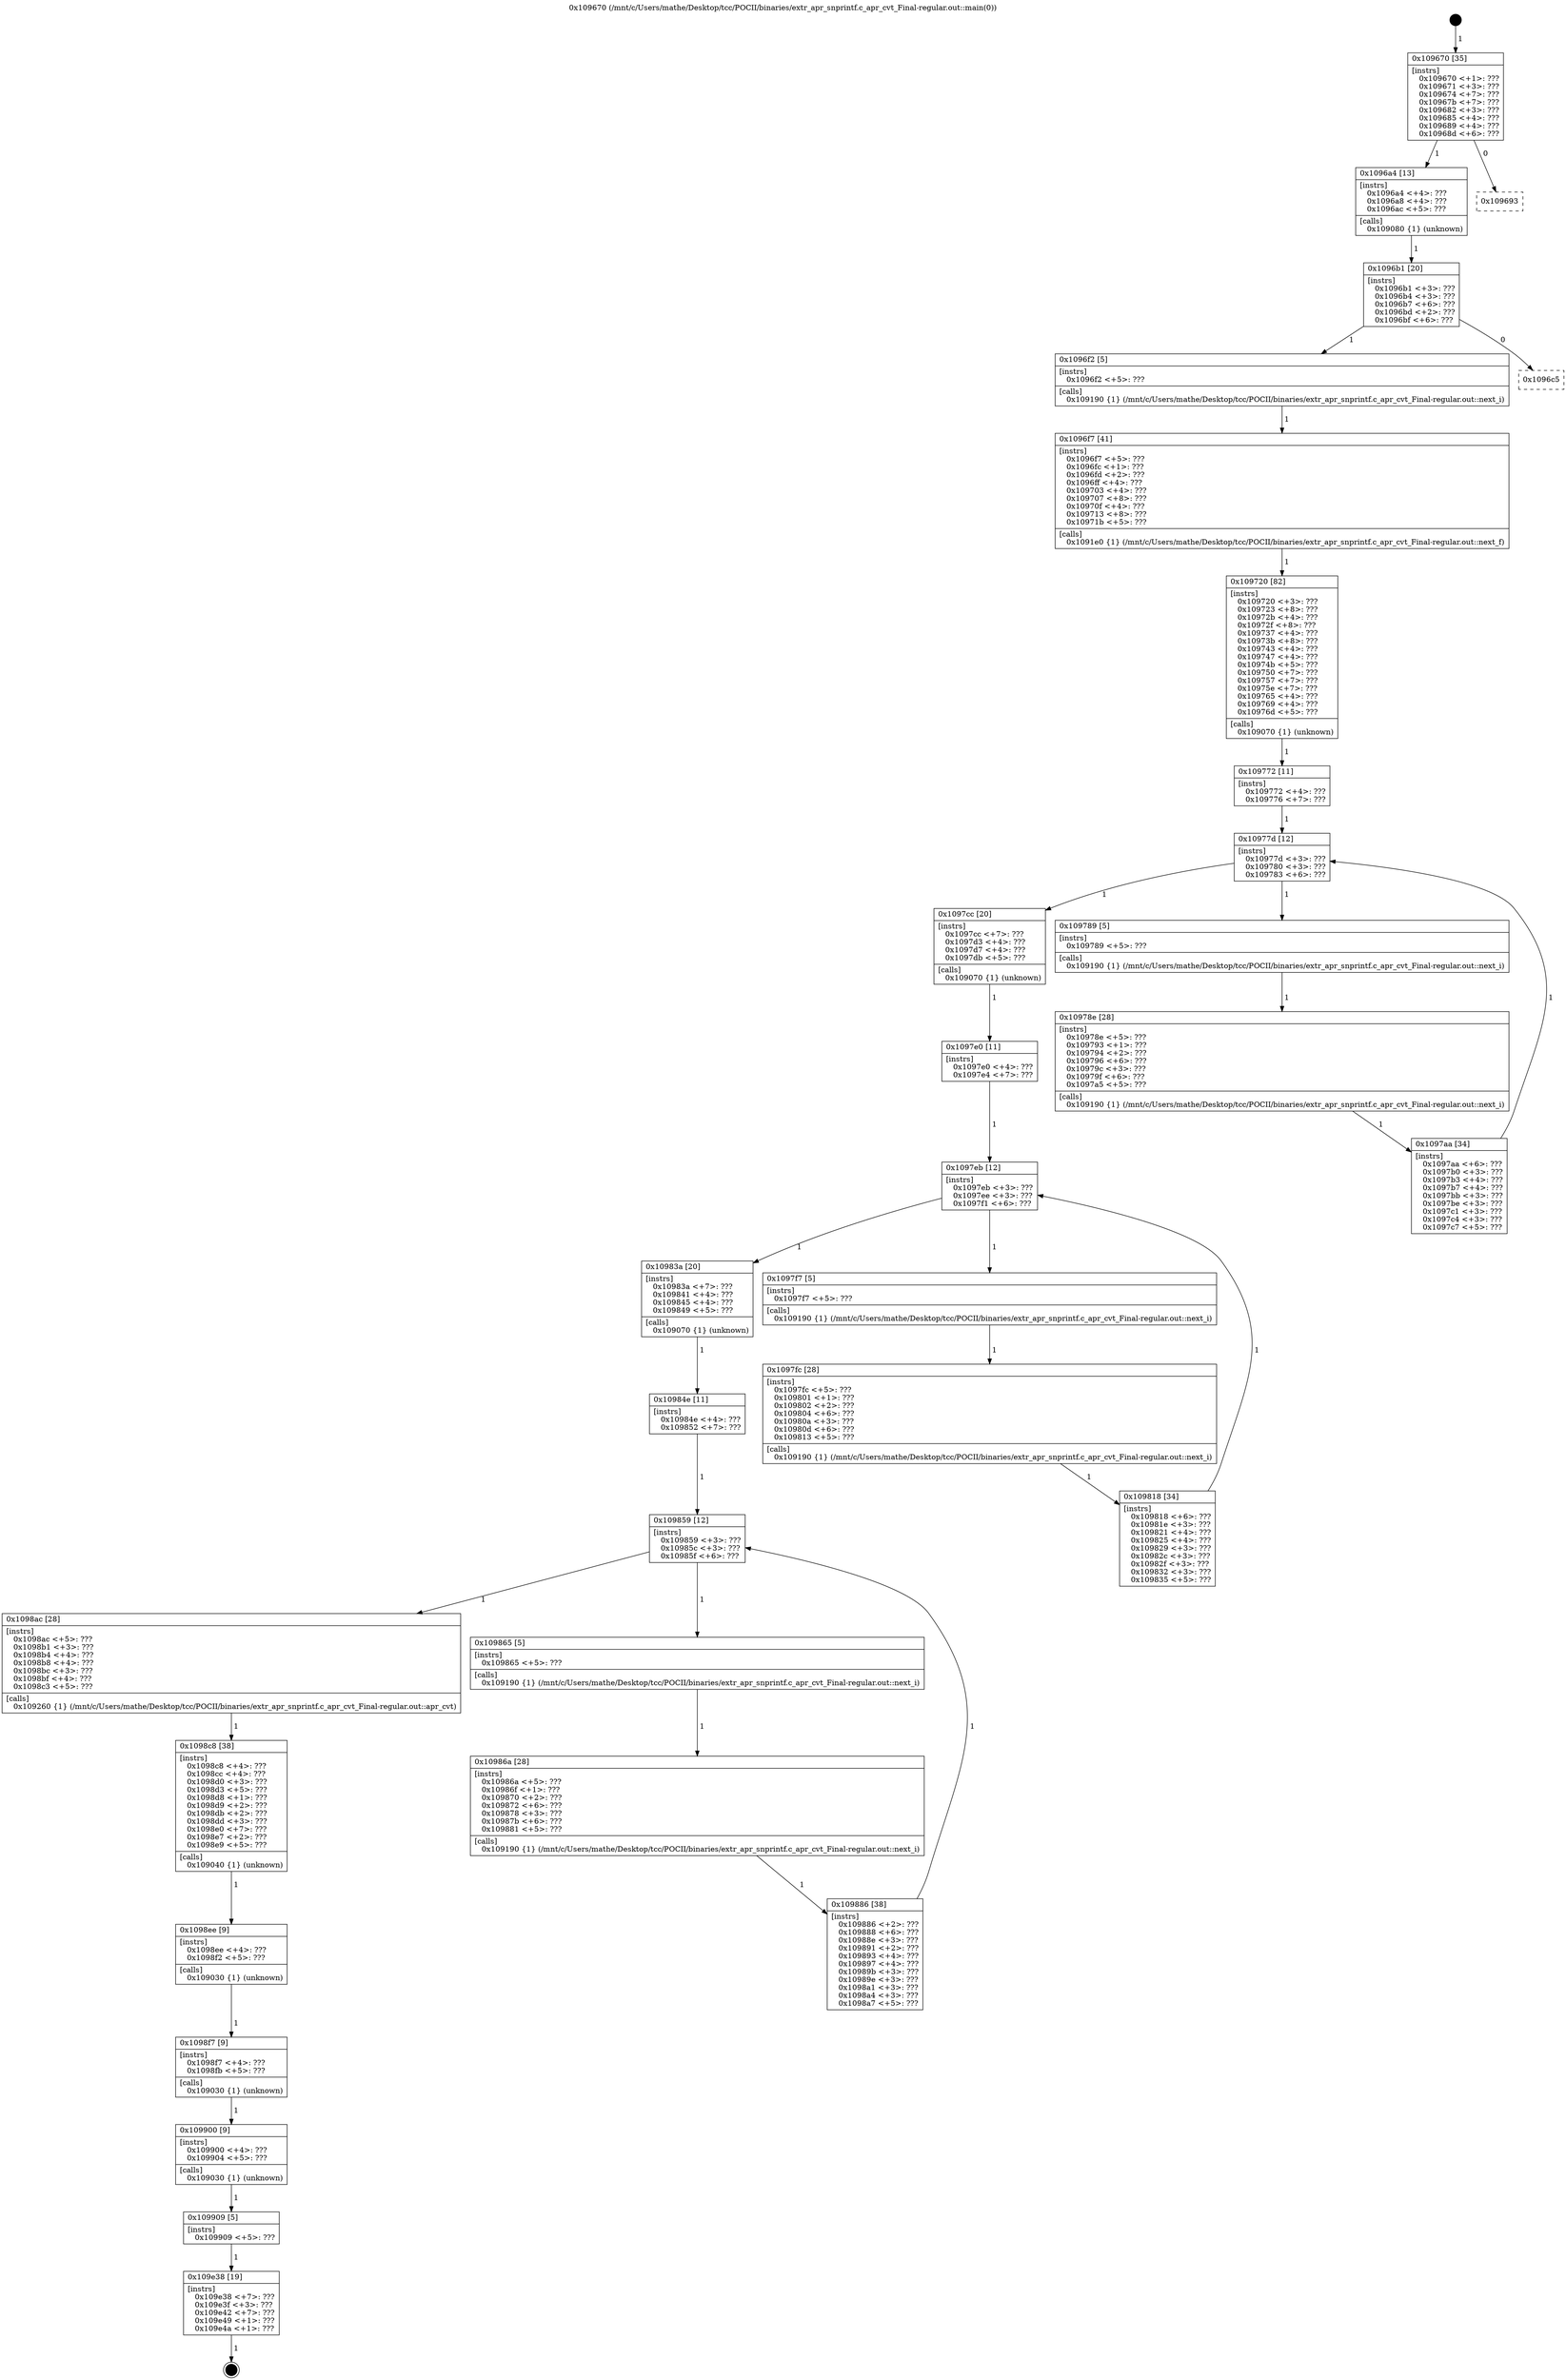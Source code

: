 digraph "0x109670" {
  label = "0x109670 (/mnt/c/Users/mathe/Desktop/tcc/POCII/binaries/extr_apr_snprintf.c_apr_cvt_Final-regular.out::main(0))"
  labelloc = "t"
  node[shape=record]

  Entry [label="",width=0.3,height=0.3,shape=circle,fillcolor=black,style=filled]
  "0x109670" [label="{
     0x109670 [35]\l
     | [instrs]\l
     &nbsp;&nbsp;0x109670 \<+1\>: ???\l
     &nbsp;&nbsp;0x109671 \<+3\>: ???\l
     &nbsp;&nbsp;0x109674 \<+7\>: ???\l
     &nbsp;&nbsp;0x10967b \<+7\>: ???\l
     &nbsp;&nbsp;0x109682 \<+3\>: ???\l
     &nbsp;&nbsp;0x109685 \<+4\>: ???\l
     &nbsp;&nbsp;0x109689 \<+4\>: ???\l
     &nbsp;&nbsp;0x10968d \<+6\>: ???\l
  }"]
  "0x1096a4" [label="{
     0x1096a4 [13]\l
     | [instrs]\l
     &nbsp;&nbsp;0x1096a4 \<+4\>: ???\l
     &nbsp;&nbsp;0x1096a8 \<+4\>: ???\l
     &nbsp;&nbsp;0x1096ac \<+5\>: ???\l
     | [calls]\l
     &nbsp;&nbsp;0x109080 \{1\} (unknown)\l
  }"]
  "0x109693" [label="{
     0x109693\l
  }", style=dashed]
  "0x1096b1" [label="{
     0x1096b1 [20]\l
     | [instrs]\l
     &nbsp;&nbsp;0x1096b1 \<+3\>: ???\l
     &nbsp;&nbsp;0x1096b4 \<+3\>: ???\l
     &nbsp;&nbsp;0x1096b7 \<+6\>: ???\l
     &nbsp;&nbsp;0x1096bd \<+2\>: ???\l
     &nbsp;&nbsp;0x1096bf \<+6\>: ???\l
  }"]
  "0x1096f2" [label="{
     0x1096f2 [5]\l
     | [instrs]\l
     &nbsp;&nbsp;0x1096f2 \<+5\>: ???\l
     | [calls]\l
     &nbsp;&nbsp;0x109190 \{1\} (/mnt/c/Users/mathe/Desktop/tcc/POCII/binaries/extr_apr_snprintf.c_apr_cvt_Final-regular.out::next_i)\l
  }"]
  "0x1096c5" [label="{
     0x1096c5\l
  }", style=dashed]
  "0x1096f7" [label="{
     0x1096f7 [41]\l
     | [instrs]\l
     &nbsp;&nbsp;0x1096f7 \<+5\>: ???\l
     &nbsp;&nbsp;0x1096fc \<+1\>: ???\l
     &nbsp;&nbsp;0x1096fd \<+2\>: ???\l
     &nbsp;&nbsp;0x1096ff \<+4\>: ???\l
     &nbsp;&nbsp;0x109703 \<+4\>: ???\l
     &nbsp;&nbsp;0x109707 \<+8\>: ???\l
     &nbsp;&nbsp;0x10970f \<+4\>: ???\l
     &nbsp;&nbsp;0x109713 \<+8\>: ???\l
     &nbsp;&nbsp;0x10971b \<+5\>: ???\l
     | [calls]\l
     &nbsp;&nbsp;0x1091e0 \{1\} (/mnt/c/Users/mathe/Desktop/tcc/POCII/binaries/extr_apr_snprintf.c_apr_cvt_Final-regular.out::next_f)\l
  }"]
  "0x109720" [label="{
     0x109720 [82]\l
     | [instrs]\l
     &nbsp;&nbsp;0x109720 \<+3\>: ???\l
     &nbsp;&nbsp;0x109723 \<+8\>: ???\l
     &nbsp;&nbsp;0x10972b \<+4\>: ???\l
     &nbsp;&nbsp;0x10972f \<+8\>: ???\l
     &nbsp;&nbsp;0x109737 \<+4\>: ???\l
     &nbsp;&nbsp;0x10973b \<+8\>: ???\l
     &nbsp;&nbsp;0x109743 \<+4\>: ???\l
     &nbsp;&nbsp;0x109747 \<+4\>: ???\l
     &nbsp;&nbsp;0x10974b \<+5\>: ???\l
     &nbsp;&nbsp;0x109750 \<+7\>: ???\l
     &nbsp;&nbsp;0x109757 \<+7\>: ???\l
     &nbsp;&nbsp;0x10975e \<+7\>: ???\l
     &nbsp;&nbsp;0x109765 \<+4\>: ???\l
     &nbsp;&nbsp;0x109769 \<+4\>: ???\l
     &nbsp;&nbsp;0x10976d \<+5\>: ???\l
     | [calls]\l
     &nbsp;&nbsp;0x109070 \{1\} (unknown)\l
  }"]
  "0x10977d" [label="{
     0x10977d [12]\l
     | [instrs]\l
     &nbsp;&nbsp;0x10977d \<+3\>: ???\l
     &nbsp;&nbsp;0x109780 \<+3\>: ???\l
     &nbsp;&nbsp;0x109783 \<+6\>: ???\l
  }"]
  "0x1097cc" [label="{
     0x1097cc [20]\l
     | [instrs]\l
     &nbsp;&nbsp;0x1097cc \<+7\>: ???\l
     &nbsp;&nbsp;0x1097d3 \<+4\>: ???\l
     &nbsp;&nbsp;0x1097d7 \<+4\>: ???\l
     &nbsp;&nbsp;0x1097db \<+5\>: ???\l
     | [calls]\l
     &nbsp;&nbsp;0x109070 \{1\} (unknown)\l
  }"]
  "0x109789" [label="{
     0x109789 [5]\l
     | [instrs]\l
     &nbsp;&nbsp;0x109789 \<+5\>: ???\l
     | [calls]\l
     &nbsp;&nbsp;0x109190 \{1\} (/mnt/c/Users/mathe/Desktop/tcc/POCII/binaries/extr_apr_snprintf.c_apr_cvt_Final-regular.out::next_i)\l
  }"]
  "0x10978e" [label="{
     0x10978e [28]\l
     | [instrs]\l
     &nbsp;&nbsp;0x10978e \<+5\>: ???\l
     &nbsp;&nbsp;0x109793 \<+1\>: ???\l
     &nbsp;&nbsp;0x109794 \<+2\>: ???\l
     &nbsp;&nbsp;0x109796 \<+6\>: ???\l
     &nbsp;&nbsp;0x10979c \<+3\>: ???\l
     &nbsp;&nbsp;0x10979f \<+6\>: ???\l
     &nbsp;&nbsp;0x1097a5 \<+5\>: ???\l
     | [calls]\l
     &nbsp;&nbsp;0x109190 \{1\} (/mnt/c/Users/mathe/Desktop/tcc/POCII/binaries/extr_apr_snprintf.c_apr_cvt_Final-regular.out::next_i)\l
  }"]
  "0x1097aa" [label="{
     0x1097aa [34]\l
     | [instrs]\l
     &nbsp;&nbsp;0x1097aa \<+6\>: ???\l
     &nbsp;&nbsp;0x1097b0 \<+3\>: ???\l
     &nbsp;&nbsp;0x1097b3 \<+4\>: ???\l
     &nbsp;&nbsp;0x1097b7 \<+4\>: ???\l
     &nbsp;&nbsp;0x1097bb \<+3\>: ???\l
     &nbsp;&nbsp;0x1097be \<+3\>: ???\l
     &nbsp;&nbsp;0x1097c1 \<+3\>: ???\l
     &nbsp;&nbsp;0x1097c4 \<+3\>: ???\l
     &nbsp;&nbsp;0x1097c7 \<+5\>: ???\l
  }"]
  "0x109772" [label="{
     0x109772 [11]\l
     | [instrs]\l
     &nbsp;&nbsp;0x109772 \<+4\>: ???\l
     &nbsp;&nbsp;0x109776 \<+7\>: ???\l
  }"]
  "0x1097eb" [label="{
     0x1097eb [12]\l
     | [instrs]\l
     &nbsp;&nbsp;0x1097eb \<+3\>: ???\l
     &nbsp;&nbsp;0x1097ee \<+3\>: ???\l
     &nbsp;&nbsp;0x1097f1 \<+6\>: ???\l
  }"]
  "0x10983a" [label="{
     0x10983a [20]\l
     | [instrs]\l
     &nbsp;&nbsp;0x10983a \<+7\>: ???\l
     &nbsp;&nbsp;0x109841 \<+4\>: ???\l
     &nbsp;&nbsp;0x109845 \<+4\>: ???\l
     &nbsp;&nbsp;0x109849 \<+5\>: ???\l
     | [calls]\l
     &nbsp;&nbsp;0x109070 \{1\} (unknown)\l
  }"]
  "0x1097f7" [label="{
     0x1097f7 [5]\l
     | [instrs]\l
     &nbsp;&nbsp;0x1097f7 \<+5\>: ???\l
     | [calls]\l
     &nbsp;&nbsp;0x109190 \{1\} (/mnt/c/Users/mathe/Desktop/tcc/POCII/binaries/extr_apr_snprintf.c_apr_cvt_Final-regular.out::next_i)\l
  }"]
  "0x1097fc" [label="{
     0x1097fc [28]\l
     | [instrs]\l
     &nbsp;&nbsp;0x1097fc \<+5\>: ???\l
     &nbsp;&nbsp;0x109801 \<+1\>: ???\l
     &nbsp;&nbsp;0x109802 \<+2\>: ???\l
     &nbsp;&nbsp;0x109804 \<+6\>: ???\l
     &nbsp;&nbsp;0x10980a \<+3\>: ???\l
     &nbsp;&nbsp;0x10980d \<+6\>: ???\l
     &nbsp;&nbsp;0x109813 \<+5\>: ???\l
     | [calls]\l
     &nbsp;&nbsp;0x109190 \{1\} (/mnt/c/Users/mathe/Desktop/tcc/POCII/binaries/extr_apr_snprintf.c_apr_cvt_Final-regular.out::next_i)\l
  }"]
  "0x109818" [label="{
     0x109818 [34]\l
     | [instrs]\l
     &nbsp;&nbsp;0x109818 \<+6\>: ???\l
     &nbsp;&nbsp;0x10981e \<+3\>: ???\l
     &nbsp;&nbsp;0x109821 \<+4\>: ???\l
     &nbsp;&nbsp;0x109825 \<+4\>: ???\l
     &nbsp;&nbsp;0x109829 \<+3\>: ???\l
     &nbsp;&nbsp;0x10982c \<+3\>: ???\l
     &nbsp;&nbsp;0x10982f \<+3\>: ???\l
     &nbsp;&nbsp;0x109832 \<+3\>: ???\l
     &nbsp;&nbsp;0x109835 \<+5\>: ???\l
  }"]
  "0x1097e0" [label="{
     0x1097e0 [11]\l
     | [instrs]\l
     &nbsp;&nbsp;0x1097e0 \<+4\>: ???\l
     &nbsp;&nbsp;0x1097e4 \<+7\>: ???\l
  }"]
  "0x109859" [label="{
     0x109859 [12]\l
     | [instrs]\l
     &nbsp;&nbsp;0x109859 \<+3\>: ???\l
     &nbsp;&nbsp;0x10985c \<+3\>: ???\l
     &nbsp;&nbsp;0x10985f \<+6\>: ???\l
  }"]
  "0x1098ac" [label="{
     0x1098ac [28]\l
     | [instrs]\l
     &nbsp;&nbsp;0x1098ac \<+5\>: ???\l
     &nbsp;&nbsp;0x1098b1 \<+3\>: ???\l
     &nbsp;&nbsp;0x1098b4 \<+4\>: ???\l
     &nbsp;&nbsp;0x1098b8 \<+4\>: ???\l
     &nbsp;&nbsp;0x1098bc \<+3\>: ???\l
     &nbsp;&nbsp;0x1098bf \<+4\>: ???\l
     &nbsp;&nbsp;0x1098c3 \<+5\>: ???\l
     | [calls]\l
     &nbsp;&nbsp;0x109260 \{1\} (/mnt/c/Users/mathe/Desktop/tcc/POCII/binaries/extr_apr_snprintf.c_apr_cvt_Final-regular.out::apr_cvt)\l
  }"]
  "0x109865" [label="{
     0x109865 [5]\l
     | [instrs]\l
     &nbsp;&nbsp;0x109865 \<+5\>: ???\l
     | [calls]\l
     &nbsp;&nbsp;0x109190 \{1\} (/mnt/c/Users/mathe/Desktop/tcc/POCII/binaries/extr_apr_snprintf.c_apr_cvt_Final-regular.out::next_i)\l
  }"]
  "0x10986a" [label="{
     0x10986a [28]\l
     | [instrs]\l
     &nbsp;&nbsp;0x10986a \<+5\>: ???\l
     &nbsp;&nbsp;0x10986f \<+1\>: ???\l
     &nbsp;&nbsp;0x109870 \<+2\>: ???\l
     &nbsp;&nbsp;0x109872 \<+6\>: ???\l
     &nbsp;&nbsp;0x109878 \<+3\>: ???\l
     &nbsp;&nbsp;0x10987b \<+6\>: ???\l
     &nbsp;&nbsp;0x109881 \<+5\>: ???\l
     | [calls]\l
     &nbsp;&nbsp;0x109190 \{1\} (/mnt/c/Users/mathe/Desktop/tcc/POCII/binaries/extr_apr_snprintf.c_apr_cvt_Final-regular.out::next_i)\l
  }"]
  "0x109886" [label="{
     0x109886 [38]\l
     | [instrs]\l
     &nbsp;&nbsp;0x109886 \<+2\>: ???\l
     &nbsp;&nbsp;0x109888 \<+6\>: ???\l
     &nbsp;&nbsp;0x10988e \<+3\>: ???\l
     &nbsp;&nbsp;0x109891 \<+2\>: ???\l
     &nbsp;&nbsp;0x109893 \<+4\>: ???\l
     &nbsp;&nbsp;0x109897 \<+4\>: ???\l
     &nbsp;&nbsp;0x10989b \<+3\>: ???\l
     &nbsp;&nbsp;0x10989e \<+3\>: ???\l
     &nbsp;&nbsp;0x1098a1 \<+3\>: ???\l
     &nbsp;&nbsp;0x1098a4 \<+3\>: ???\l
     &nbsp;&nbsp;0x1098a7 \<+5\>: ???\l
  }"]
  "0x10984e" [label="{
     0x10984e [11]\l
     | [instrs]\l
     &nbsp;&nbsp;0x10984e \<+4\>: ???\l
     &nbsp;&nbsp;0x109852 \<+7\>: ???\l
  }"]
  "0x1098c8" [label="{
     0x1098c8 [38]\l
     | [instrs]\l
     &nbsp;&nbsp;0x1098c8 \<+4\>: ???\l
     &nbsp;&nbsp;0x1098cc \<+4\>: ???\l
     &nbsp;&nbsp;0x1098d0 \<+3\>: ???\l
     &nbsp;&nbsp;0x1098d3 \<+5\>: ???\l
     &nbsp;&nbsp;0x1098d8 \<+1\>: ???\l
     &nbsp;&nbsp;0x1098d9 \<+2\>: ???\l
     &nbsp;&nbsp;0x1098db \<+2\>: ???\l
     &nbsp;&nbsp;0x1098dd \<+3\>: ???\l
     &nbsp;&nbsp;0x1098e0 \<+7\>: ???\l
     &nbsp;&nbsp;0x1098e7 \<+2\>: ???\l
     &nbsp;&nbsp;0x1098e9 \<+5\>: ???\l
     | [calls]\l
     &nbsp;&nbsp;0x109040 \{1\} (unknown)\l
  }"]
  "0x1098ee" [label="{
     0x1098ee [9]\l
     | [instrs]\l
     &nbsp;&nbsp;0x1098ee \<+4\>: ???\l
     &nbsp;&nbsp;0x1098f2 \<+5\>: ???\l
     | [calls]\l
     &nbsp;&nbsp;0x109030 \{1\} (unknown)\l
  }"]
  "0x1098f7" [label="{
     0x1098f7 [9]\l
     | [instrs]\l
     &nbsp;&nbsp;0x1098f7 \<+4\>: ???\l
     &nbsp;&nbsp;0x1098fb \<+5\>: ???\l
     | [calls]\l
     &nbsp;&nbsp;0x109030 \{1\} (unknown)\l
  }"]
  "0x109900" [label="{
     0x109900 [9]\l
     | [instrs]\l
     &nbsp;&nbsp;0x109900 \<+4\>: ???\l
     &nbsp;&nbsp;0x109904 \<+5\>: ???\l
     | [calls]\l
     &nbsp;&nbsp;0x109030 \{1\} (unknown)\l
  }"]
  "0x109909" [label="{
     0x109909 [5]\l
     | [instrs]\l
     &nbsp;&nbsp;0x109909 \<+5\>: ???\l
  }"]
  "0x109e38" [label="{
     0x109e38 [19]\l
     | [instrs]\l
     &nbsp;&nbsp;0x109e38 \<+7\>: ???\l
     &nbsp;&nbsp;0x109e3f \<+3\>: ???\l
     &nbsp;&nbsp;0x109e42 \<+7\>: ???\l
     &nbsp;&nbsp;0x109e49 \<+1\>: ???\l
     &nbsp;&nbsp;0x109e4a \<+1\>: ???\l
  }"]
  Exit [label="",width=0.3,height=0.3,shape=circle,fillcolor=black,style=filled,peripheries=2]
  Entry -> "0x109670" [label=" 1"]
  "0x109670" -> "0x1096a4" [label=" 1"]
  "0x109670" -> "0x109693" [label=" 0"]
  "0x1096a4" -> "0x1096b1" [label=" 1"]
  "0x1096b1" -> "0x1096f2" [label=" 1"]
  "0x1096b1" -> "0x1096c5" [label=" 0"]
  "0x1096f2" -> "0x1096f7" [label=" 1"]
  "0x1096f7" -> "0x109720" [label=" 1"]
  "0x109720" -> "0x109772" [label=" 1"]
  "0x10977d" -> "0x1097cc" [label=" 1"]
  "0x10977d" -> "0x109789" [label=" 1"]
  "0x109789" -> "0x10978e" [label=" 1"]
  "0x10978e" -> "0x1097aa" [label=" 1"]
  "0x109772" -> "0x10977d" [label=" 1"]
  "0x1097aa" -> "0x10977d" [label=" 1"]
  "0x1097cc" -> "0x1097e0" [label=" 1"]
  "0x1097eb" -> "0x10983a" [label=" 1"]
  "0x1097eb" -> "0x1097f7" [label=" 1"]
  "0x1097f7" -> "0x1097fc" [label=" 1"]
  "0x1097fc" -> "0x109818" [label=" 1"]
  "0x1097e0" -> "0x1097eb" [label=" 1"]
  "0x109818" -> "0x1097eb" [label=" 1"]
  "0x10983a" -> "0x10984e" [label=" 1"]
  "0x109859" -> "0x1098ac" [label=" 1"]
  "0x109859" -> "0x109865" [label=" 1"]
  "0x109865" -> "0x10986a" [label=" 1"]
  "0x10986a" -> "0x109886" [label=" 1"]
  "0x10984e" -> "0x109859" [label=" 1"]
  "0x109886" -> "0x109859" [label=" 1"]
  "0x1098ac" -> "0x1098c8" [label=" 1"]
  "0x1098c8" -> "0x1098ee" [label=" 1"]
  "0x1098ee" -> "0x1098f7" [label=" 1"]
  "0x1098f7" -> "0x109900" [label=" 1"]
  "0x109900" -> "0x109909" [label=" 1"]
  "0x109909" -> "0x109e38" [label=" 1"]
  "0x109e38" -> Exit [label=" 1"]
}
